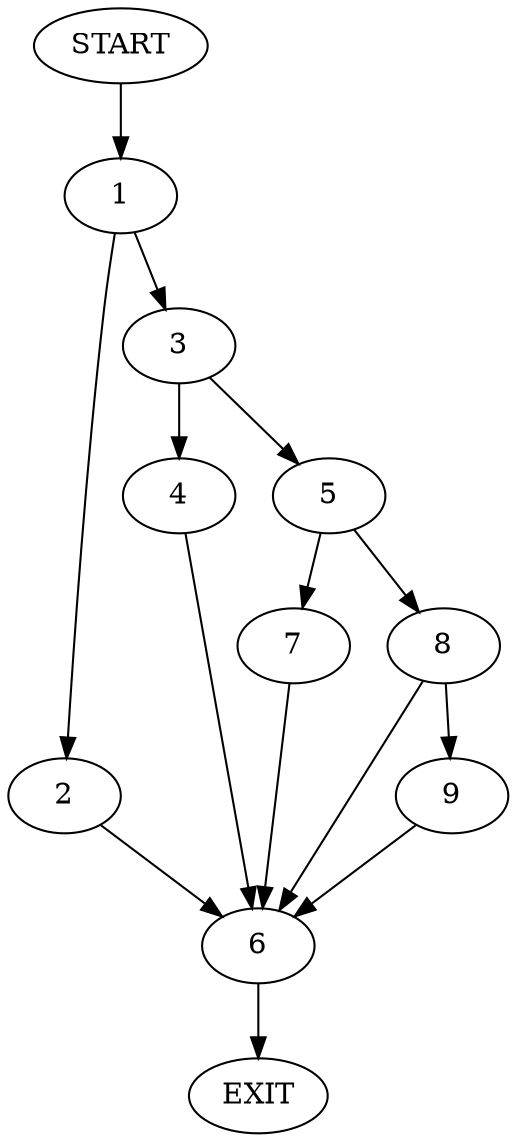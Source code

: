 digraph {
0 [label="START"]
10 [label="EXIT"]
0 -> 1
1 -> 2
1 -> 3
3 -> 4
3 -> 5
2 -> 6
6 -> 10
4 -> 6
5 -> 7
5 -> 8
7 -> 6
8 -> 6
8 -> 9
9 -> 6
}

